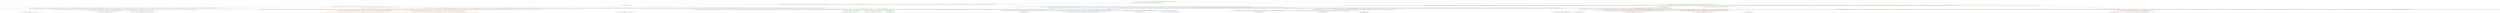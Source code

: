 digraph T {
	{
		rank=same
		58 [penwidth=3,colorscheme=set19,color=3,label="7015;7016;7017;7018;7019;7020;7021;7022;7023;7024;7075;7076;7077;7078;7079;7080;7081;7082;7083;7084_P\nP\n24% 0%"]
		56 [penwidth=3,colorscheme=set19,color=3,label="7135;7136;7137;7138;7139;7140;7141;7142;7143;7144;7265;7266;7267;7268;7269;7270;7271;7272;7273;7274_P\nP\n0% 31%"]
		54 [penwidth=3,colorscheme=set19,color=3,label="7195;7196;7197;7198;7199;7200;7201;7202;7203;7204_P\nP\n0% 15%"]
		49 [penwidth=3,colorscheme=set19,color=3,label="5344;5345;5346;5347;5348;5349;5350;5351;5352;5353;5424;5425;5426;5427;5428;5429;5430;5431;5432;5433_P\nP\n0% 32%"]
		47 [penwidth=3,colorscheme=set19,color=3,label="5604;5605;5606;5607;5608;5609;5610;5611;5612;5613_P\nP\n63% 21%"]
		45 [penwidth=3,colorscheme=set19,color=3,label="5814;5815;5816;5817;5818;5819;5820;5821;5822;5823_P\nP\n13% 0%"]
		42 [penwidth=3,colorscheme=set19,color=2,label="2081;2082;2083;2084;2085;2086;2087;2088;2089;2090_M1\nM1\n20%"]
		40 [penwidth=3,colorscheme=set19,color=2,label="2171;2172;2173;2174;2175;2176;2177;2178;2179;2180;2231;2232;2233;2234;2235;2236;2237;2238;2239;2240;2301;2302;2303;2304;2305;2306;2307;2308;2309;2310;2351;2352;2353;2354;2355;2356;2357;2358;2359;2360_M1\nM1\n17%"]
		38 [penwidth=3,colorscheme=set19,color=2,label="2401;2402;2403;2404;2405;2406;2407;2408;2409;2410_M1\nM1\n38%"]
		36 [penwidth=3,colorscheme=set19,color=2,label="1871;1872;1873;1874;1875;1876;1877;1878;1879;1880;1931;1932;1933;1934;1935;1936;1937;1938;1939;1940_M1\nM1\n25%"]
		32 [penwidth=3,colorscheme=set19,color=8,label="4943;4944;4945;4946;4947;4948;4949;4950;4951;4952;5154;5155;5156;5157;5158;5159;5160;5161;5162;5163_M2\nM2\n1e+02%"]
		30 [penwidth=3,colorscheme=set19,color=9,label="8305;8306;8307;8308;8309;8310;8311;8312;8313;8314;8385;8386;8387;8388;8389;8390;8391;8392;8393;8394_M3\nM3\n20%"]
		28 [penwidth=3,colorscheme=set19,color=9,label="7925;7926;7927;7928;7929;7930;7931;7932;7933;7934;8045;8046;8047;8048;8049;8050;8051;8052;8053;8054;8185;8186;8187;8188;8189;8190;8191;8192;8193;8194_M3\nM3\n27%"]
		27 [penwidth=3,colorscheme=set19,color=9,label="7055;7056;7057;7058;7059;7060;7061;7062;7063;7064;7115;7116;7117;7118;7119;7120;7121;7122;7123;7124_M3\nM3\n53%"]
		26 [penwidth=3,colorscheme=set19,color=7,label="5704;5705;5706;5707;5708;5709;5710;5711;5712;5713_M4\nM4\n86%"]
		24 [penwidth=3,colorscheme=set19,color=7,label="6074;6075;6076;6077;6078;6079;6080;6081;6082;6083;6164;6165;6166;6167;6168;6169;6170;6171;6172;6173;6334;6335;6336;6337;6338;6339;6340;6341;6342;6343_M4\nM4\n14%"]
		22 [penwidth=3,colorscheme=set19,color=5,label="7315;7316;7317;7318;7319;7320;7321;7322;7323;7324;7455;7456;7457;7458;7459;7460;7461;7462;7463;7464;7505;7506;7507;7508;7509;7510;7511;7512;7513;7514;7605;7606;7607;7608;7609;7610;7611;7612;7613;7614;7665;7666;7667;7668;7669;7670;7671;7672;7673;7674;7755;7756;7757;7758;7759;7760;7761;7762;7763;7764;7865;7866;7867;7868;7869;7870;7871;7872;7873;7874_M5\nM5\n76%"]
		20 [penwidth=3,colorscheme=set19,color=5,label="7365;7366;7367;7368;7369;7370;7371;7372;7373;7374;7445;7446;7447;7448;7449;7450;7451;7452;7453;7454;7495;7496;7497;7498;7499;7500;7501;7502;7503;7504;7565;7566;7567;7568;7569;7570;7571;7572;7573;7574;7655;7656;7657;7658;7659;7660;7661;7662;7663;7664;7855;7856;7857;7858;7859;7860;7861;7862;7863;7864;7995;7996;7997;7998;7999;8000;8001;8002;8003;8004_M5\nM5\n24%"]
		17 [penwidth=3,colorscheme=set19,color=4,label="8875;8876;8877;8878;8879;8880;8881;8882;8883;8884_M6\nM6\n20%"]
		15 [penwidth=3,colorscheme=set19,color=4,label="9035;9036;9037;9038;9039;9040;9041;9042;9043;9044_M6\nM6\n33%"]
		13 [penwidth=3,colorscheme=set19,color=4,label="8835;8836;8837;8838;8839;8840;8841;8842;8843;8844_M6\nM6\n46%"]
		11 [penwidth=3,colorscheme=set19,color=1,label="9155;9156;9157;9158;9159;9160;9161;9162;9163;9164;9175;9176;9177;9178;9179;9180;9181;9182;9183;9184_M7\nM7\n61%"]
		9 [penwidth=3,colorscheme=set19,color=1,label="9135;9136;9137;9138;9139;9140;9141;9142;9143;9144;9165;9166;9167;9168;9169;9170;9171;9172;9173;9174_M7\nM7\n39%"]
	}
	62 [penwidth=3,colorscheme=set19,color=3,label="GL"]
	61 [penwidth=3,colorscheme=set19,color=3,label="0;1;2;3;4;5;6;7;8;9;10;11;12;13;14;15;16;17;18;19;20;21;22;23;24;25;26;27;28;29;30;31;32;33;34;35;36;37;38;39;40;41;42;43;44;45;46;47;48;49;50;51;52;53;54;55;56;57;58;59;60;61;62;63;64;65;66;67;68;69;70;71;72;73;74;75;76;77;78;79;80;81;82;83;84;85;86;87;88;89;90"]
	60 [penwidth=3,colorscheme=set19,color=3,label="91;92;93;94;95;96;97;98;99;100;111;112;113;114;115;116;117;118;119;120;121;122;123;124;125;126;127;128;129;130;141;142;143;144;145;146;147;148;149;150;151;152;153;154;155;156;157;158;159;160"]
	59 [penwidth=3,colorscheme=set19,color=3,label="7015;7016;7017;7018;7019;7020;7021;7022;7023;7024;7075;7076;7077;7078;7079;7080;7081;7082;7083;7084"]
	57 [penwidth=3,colorscheme=set19,color=3,label="7135;7136;7137;7138;7139;7140;7141;7142;7143;7144;7265;7266;7267;7268;7269;7270;7271;7272;7273;7274"]
	55 [penwidth=3,colorscheme=set19,color=3,label="7195;7196;7197;7198;7199;7200;7201;7202;7203;7204"]
	53 [penwidth=3,colorscheme=set19,color=3,label="131;132;133;134;135;136;137;138;139;140;161;162;163;164;165;166;167;168;169;170;181;182;183;184;185;186;187;188;189;190;211;212;213;214;215;216;217;218;219;220;261;262;263;264;265;266;267;268;269;270;271;272;273;274;275;276;277;278;279;280;281;282;283;284;285;286;287;288;289;290;301;302;303;304;305;306;307;308;309;310"]
	52 [penwidth=3,colorscheme=set19,color=3,label="341;342;343;344;345;346;347;348;349;350;371;372;373;374;375;376;377;378;379;380;401;402;403;404;405;406;407;408;409;410;461;462;463;464;465;466;467;468;469;470;521;522;523;524;525;526;527;528;529;530;591;592;593;594;595;596;597;598;599;600;611;612;613;614;615;616;617;618;619;620;641;642;643;644;645;646;647;648;649;650;701;702;703;704;705;706;707;708;709;710;791;792;793;794;795;796;797;798;799;800;881;882;883;884;885;886;887;888;889;890;921;922;923;924;925;926;927;928;929;930;1001;1002;1003;1004;1005;1006;1007;1008;1009;1010;1061;1062;1063;1064;1065;1066;1067;1068;1069;1070;1091;1092;1093;1094;1095;1096;1097;1098;1099;1100;1151;1152;1153;1154;1155;1156;1157;1158;1159;1160;1251;1252;1253;1254;1255;1256;1257;1258;1259;1260;1281;1282;1283;1284;1285;1286;1287;1288;1289;1290;1341;1342;1343;1344;1345;1346;1347;1348;1349;1350;1381;1382;1383;1384;1385;1386;1387;1388;1389;1390;1471;1472;1473;1474;1475;1476;1477;1478;1479;1480;1501;1502;1503;1504;1505;1506;1507;1508;1509;1510;1521;1522;1523;1524;1525;1526;1527;1528;1529;1530;1561;1562;1563;1564;1565;1566;1567;1568;1569;1570;1611;1612;1613;1614;1615;1616;1617;1618;1619;1620;1651;1652;1653;1654;1655;1656;1657;1658;1659;1660;1721;1722;1723;1724;1725;1726;1727;1728;1729;1730;1761;1762;1763;1764;1765;1766;1767;1768;1769;1770;1801;1802;1803;1804;1805;1806;1807;1808;1809;1810;1861;1862;1863;1864;1865;1866;1867;1868;1869;1870;1921;1922;1923;1924;1925;1926;1927;1928;1929;1930;1991;1992;1993;1994;1995;1996;1997;1998;1999;2000;2041;2042;2043;2044;2045;2046;2047;2048;2049;2050;2211;2212;2213;2214;2215;2216;2217;2218;2219;2220;2441;2442;2443;2444;2445;2446;2447;2448;2449;2450;2521;2522;2523;2524;2525;2526;2527;2528;2529;2530;2601;2602;2603;2604;2605;2606;2607;2608;2609;2610;2651;2652;2653;2654;2655;2656;2657;2658;2659;2660;2691;2692;2693;2694;2695;2696;2697;2698;2699;2700;2731;2732;2733;2734;2735;2736;2737;2738;2739;2740;2761;2762;2763;2764;2765;2766;2767;2768;2769;2770;2891;2892;2893;2894;2895;2896;2897;2898;2899;2900;2971;2972;2973;2974;2975;2976;2977;2978;2979;2980;3091;3092;3093;3094;3095;3096;3097;3098;3099;3100;3131;3132;3133;3134;3135;3136;3137;3138;3139;3140;3181;3182;3183;3184;3185;3186;3187;3188;3189;3190;3291;3292;3293;3294;3295;3296;3297;3298;3299;3300;3331;3332;3333;3334;3335;3336;3337;3338;3339;3340;3401;3402;3403;3404;3405;3406;3407;3408;3409;3410;3441;3442;3443;3444;3445;3446;3447;3448;3449;3450;3481;3482;3483;3484;3485;3486;3487;3488;3489;3490;3651;3652;3653;3654;3655;3656;3657;3658;3659;3660;3691;3692;3693;3694;3695;3696;3697;3698;3699;3700;3741;3742;3743;3744;3745;3746;3747;3748;3749;3750;3801;3802;3803;3804;3805;3806;3807;3808;3809;3810;3831;3832;3833;3834;3835;3836;3837;3838;3839;3840;3951;3952;3953;3954;3955;3956;3957;3958;3959;3960;4091;4092;4093;4094;4095;4096;4097;4098;4099;4100;4161;4162;4163;4164;4165;4166;4167;4168;4169;4170;4211;4212;4213;4214;4215;4216;4217;4218;4219;4220;4261;4262;4263;4264;4265;4266;4267;4268;4269;4270;4301;4302;4303;4304;4305;4306;4307;4308;4309;4310;4341;4342;4343;4344;4345;4346;4347;4348;4349;4350;4431;4432;4433;4434;4435;4436;4437;4438;4439;4440;4481;4482;4483;4484;4485;4486;4487;4488;4489;4490;4552;4553;4554;4555;4556;4557;4558;4559;4560;4561;4642;4643;4644;4645;4646;4647;4648;4649;4650;4651;4702;4703;4704;4705;4706;4707;4708;4709;4710;4711;4872;4873;4874;4875;4876;4877;4878;4879;4880;4881;4953;4954;4955;4956;4957;4958;4959;4960;4961;4962;4963;5044;5045;5046;5047;5048;5049;5050;5051;5052;5053;5104;5105;5106;5107;5108;5109;5110;5111;5112;5113;5214;5215;5216;5217;5218;5219;5220;5221;5222;5223"]
	51 [penwidth=3,colorscheme=set19,color=3,label="5294;5295;5296;5297;5298;5299;5300;5301;5302;5303"]
	50 [penwidth=3,colorscheme=set19,color=3,label="5344;5345;5346;5347;5348;5349;5350;5351;5352;5353;5424;5425;5426;5427;5428;5429;5430;5431;5432;5433"]
	48 [penwidth=3,colorscheme=set19,color=3,label="5534;5535;5536;5537;5538;5539;5540;5541;5542;5543;5604;5605;5606;5607;5608;5609;5610;5611;5612;5613"]
	46 [penwidth=3,colorscheme=set19,color=3,label="5474;5475;5476;5477;5478;5479;5480;5481;5482;5483;5664;5665;5666;5667;5668;5669;5670;5671;5672;5673;5814;5815;5816;5817;5818;5819;5820;5821;5822;5823"]
	44 [penwidth=3,colorscheme=set19,color=2,label="1691;1692;1693;1694;1695;1696;1697;1698;1699;1700"]
	43 [penwidth=3,colorscheme=set19,color=2,label="1731;1732;1733;1734;1735;1736;1737;1738;1739;1740;1781;1782;1783;1784;1785;1786;1787;1788;1789;1790;1891;1892;1893;1894;1895;1896;1897;1898;1899;1900;1951;1952;1953;1954;1955;1956;1957;1958;1959;1960;2081;2082;2083;2084;2085;2086;2087;2088;2089;2090"]
	41 [penwidth=3,colorscheme=set19,color=2,label="1771;1772;1773;1774;1775;1776;1777;1778;1779;1780;1941;1942;1943;1944;1945;1946;1947;1948;1949;1950;2051;2052;2053;2054;2055;2056;2057;2058;2059;2060;2171;2172;2173;2174;2175;2176;2177;2178;2179;2180;2231;2232;2233;2234;2235;2236;2237;2238;2239;2240;2301;2302;2303;2304;2305;2306;2307;2308;2309;2310;2351;2352;2353;2354;2355;2356;2357;2358;2359;2360"]
	39 [penwidth=3,colorscheme=set19,color=2,label="1811;1812;1813;1814;1815;1816;1817;1818;1819;1820;2141;2142;2143;2144;2145;2146;2147;2148;2149;2150;2161;2162;2163;2164;2165;2166;2167;2168;2169;2170;2401;2402;2403;2404;2405;2406;2407;2408;2409;2410"]
	37 [penwidth=3,colorscheme=set19,color=2,label="1871;1872;1873;1874;1875;1876;1877;1878;1879;1880;1931;1932;1933;1934;1935;1936;1937;1938;1939;1940"]
	35 [penwidth=3,colorscheme=set19,color=8,label="2271;2272;2273;2274;2275;2276;2277;2278;2279;2280"]
	34 [penwidth=3,colorscheme=set19,color=8,label="2331;2332;2333;2334;2335;2336;2337;2338;2339;2340;2481;2482;2483;2484;2485;2486;2487;2488;2489;2490;2511;2512;2513;2514;2515;2516;2517;2518;2519;2520;2551;2552;2553;2554;2555;2556;2557;2558;2559;2560;2631;2632;2633;2634;2635;2636;2637;2638;2639;2640;2681;2682;2683;2684;2685;2686;2687;2688;2689;2690;2841;2842;2843;2844;2845;2846;2847;2848;2849;2850;2871;2872;2873;2874;2875;2876;2877;2878;2879;2880"]
	33 [penwidth=3,colorscheme=set19,color=8,label="3011;3012;3013;3014;3015;3016;3017;3018;3019;3020;3031;3032;3033;3034;3035;3036;3037;3038;3039;3040;3081;3082;3083;3084;3085;3086;3087;3088;3089;3090;3271;3272;3273;3274;3275;3276;3277;3278;3279;3280;3311;3312;3313;3314;3315;3316;3317;3318;3319;3320;3361;3362;3363;3364;3365;3366;3367;3368;3369;3370;3391;3392;3393;3394;3395;3396;3397;3398;3399;3400;3421;3422;3423;3424;3425;3426;3427;3428;3429;3430;3511;3512;3513;3514;3515;3516;3517;3518;3519;3520;3591;3592;3593;3594;3595;3596;3597;3598;3599;3600;3671;3672;3673;3674;3675;3676;3677;3678;3679;3680;3931;3932;3933;3934;3935;3936;3937;3938;3939;3940;4011;4012;4013;4014;4015;4016;4017;4018;4019;4020;4041;4042;4043;4044;4045;4046;4047;4048;4049;4050;4071;4072;4073;4074;4075;4076;4077;4078;4079;4080;4121;4122;4123;4124;4125;4126;4127;4128;4129;4130;4241;4242;4243;4244;4245;4246;4247;4248;4249;4250;4371;4372;4373;4374;4375;4376;4377;4378;4379;4380;4562;4563;4564;4565;4566;4567;4568;4569;4570;4571;4612;4613;4614;4615;4616;4617;4618;4619;4620;4621;4692;4693;4694;4695;4696;4697;4698;4699;4700;4701;4792;4793;4794;4795;4796;4797;4798;4799;4800;4801;4892;4893;4894;4895;4896;4897;4898;4899;4900;4901;4902;4943;4944;4945;4946;4947;4948;4949;4950;4951;4952;5154;5155;5156;5157;5158;5159;5160;5161;5162;5163"]
	31 [penwidth=3,colorscheme=set19,color=9,label="7795;7796;7797;7798;7799;7800;7801;7802;7803;7804;7935;7936;7937;7938;7939;7940;7941;7942;7943;7944;8305;8306;8307;8308;8309;8310;8311;8312;8313;8314;8385;8386;8387;8388;8389;8390;8391;8392;8393;8394"]
	29 [penwidth=3,colorscheme=set19,color=9,label="7925;7926;7927;7928;7929;7930;7931;7932;7933;7934;8045;8046;8047;8048;8049;8050;8051;8052;8053;8054;8185;8186;8187;8188;8189;8190;8191;8192;8193;8194"]
	25 [penwidth=3,colorscheme=set19,color=7,label="5984;5985;5986;5987;5988;5989;5990;5991;5992;5993;6074;6075;6076;6077;6078;6079;6080;6081;6082;6083;6164;6165;6166;6167;6168;6169;6170;6171;6172;6173;6334;6335;6336;6337;6338;6339;6340;6341;6342;6343"]
	23 [penwidth=3,colorscheme=set19,color=5,label="7315;7316;7317;7318;7319;7320;7321;7322;7323;7324;7455;7456;7457;7458;7459;7460;7461;7462;7463;7464;7505;7506;7507;7508;7509;7510;7511;7512;7513;7514;7605;7606;7607;7608;7609;7610;7611;7612;7613;7614;7665;7666;7667;7668;7669;7670;7671;7672;7673;7674;7755;7756;7757;7758;7759;7760;7761;7762;7763;7764;7865;7866;7867;7868;7869;7870;7871;7872;7873;7874"]
	21 [penwidth=3,colorscheme=set19,color=5,label="7365;7366;7367;7368;7369;7370;7371;7372;7373;7374;7445;7446;7447;7448;7449;7450;7451;7452;7453;7454;7495;7496;7497;7498;7499;7500;7501;7502;7503;7504;7565;7566;7567;7568;7569;7570;7571;7572;7573;7574;7655;7656;7657;7658;7659;7660;7661;7662;7663;7664;7855;7856;7857;7858;7859;7860;7861;7862;7863;7864;7995;7996;7997;7998;7999;8000;8001;8002;8003;8004"]
	19 [penwidth=3,colorscheme=set19,color=4,label="8005;8006;8007;8008;8009;8010;8011;8012;8013;8014"]
	18 [penwidth=3,colorscheme=set19,color=4,label="8085;8086;8087;8088;8089;8090;8091;8092;8093;8094;8275;8276;8277;8278;8279;8280;8281;8282;8283;8284;8435;8436;8437;8438;8439;8440;8441;8442;8443;8444;8685;8686;8687;8688;8689;8690;8691;8692;8693;8694;8785;8786;8787;8788;8789;8790;8791;8792;8793;8794;8875;8876;8877;8878;8879;8880;8881;8882;8883;8884"]
	16 [penwidth=3,colorscheme=set19,color=4,label="8165;8166;8167;8168;8169;8170;8171;8172;8173;8174;8265;8266;8267;8268;8269;8270;8271;8272;8273;8274;8355;8356;8357;8358;8359;8360;8361;8362;8363;8364;8505;8506;8507;8508;8509;8510;8511;8512;8513;8514;8675;8676;8677;8678;8679;8680;8681;8682;8683;8684;8855;8856;8857;8858;8859;8860;8861;8862;8863;8864;9035;9036;9037;9038;9039;9040;9041;9042;9043;9044"]
	14 [penwidth=3,colorscheme=set19,color=4,label="8155;8156;8157;8158;8159;8160;8161;8162;8163;8164;8255;8256;8257;8258;8259;8260;8261;8262;8263;8264;8415;8416;8417;8418;8419;8420;8421;8422;8423;8424;8475;8476;8477;8478;8479;8480;8481;8482;8483;8484;8575;8576;8577;8578;8579;8580;8581;8582;8583;8584;8655;8656;8657;8658;8659;8660;8661;8662;8663;8664;8715;8716;8717;8718;8719;8720;8721;8722;8723;8724;8835;8836;8837;8838;8839;8840;8841;8842;8843;8844"]
	12 [penwidth=3,colorscheme=set19,color=1,label="8545;8546;8547;8548;8549;8550;8551;8552;8553;8554;8695;8696;8697;8698;8699;8700;8701;8702;8703;8704;8755;8756;8757;8758;8759;8760;8761;8762;8763;8764;8955;8956;8957;8958;8959;8960;8961;8962;8963;8964;9015;9016;9017;9018;9019;9020;9021;9022;9023;9024;9125;9126;9127;9128;9129;9130;9131;9132;9133;9134;9155;9156;9157;9158;9159;9160;9161;9162;9163;9164;9175;9176;9177;9178;9179;9180;9181;9182;9183;9184"]
	10 [penwidth=3,colorscheme=set19,color=1,label="8745;8746;8747;8748;8749;8750;8751;8752;8753;8754;8805;8806;8807;8808;8809;8810;8811;8812;8813;8814;8915;8916;8917;8918;8919;8920;8921;8922;8923;8924;9055;9056;9057;9058;9059;9060;9061;9062;9063;9064;9135;9136;9137;9138;9139;9140;9141;9142;9143;9144;9165;9166;9167;9168;9169;9170;9171;9172;9173;9174"]
	8 [penwidth=3,colorscheme=set19,color=9,label="5264;5265;5266;5267;5268;5269;5270;5271;5272;5273;5504;5505;5506;5507;5508;5509;5510;5511;5512;5513;5694;5695;5696;5697;5698;5699;5700;5701;5702;5703;5794;5795;5796;5797;5798;5799;5800;5801;5802;5803;5974;5975;5976;5977;5978;5979;5980;5981;5982;5983;6234;6235;6236;6237;6238;6239;6240;6241;6242;6243;6314;6315;6316;6317;6318;6319;6320;6321;6322;6323;6404;6405;6406;6407;6408;6409;6410;6411;6412;6413;6504;6505;6506;6507;6508;6509;6510;6511;6512;6513;6544;6545;6546;6547;6548;6549;6550;6551;6552;6553;6695;6696;6697;6698;6699;6700;6701;6702;6703;6704;6775;6776;6777;6778;6779;6780;6781;6782;6783;6784;6965;6966;6967;6968;6969;6970;6971;6972;6973;6974;7105;7106;7107;7108;7109;7110;7111;7112;7113;7114;7285;7286;7287;7288;7289;7290;7291;7292;7293;7294;7335;7336;7337;7338;7339;7340;7341;7342;7343;7344;7405;7406;7407;7408;7409;7410;7411;7412;7413;7414;7595;7596;7597;7598;7599;7600;7601;7602;7603;7604;7635;7636;7637;7638;7639;7640;7641;7642;7643;7644"]
	7 [penwidth=3,colorscheme=set19,color=3,label="2201;2202;2203;2204;2205;2206;2207;2208;2209;2210;2431;2432;2433;2434;2435;2436;2437;2438;2439;2440;2561;2562;2563;2564;2565;2566;2567;2568;2569;2570;2641;2642;2643;2644;2645;2646;2647;2648;2649;2650;2721;2722;2723;2724;2725;2726;2727;2728;2729;2730;2791;2792;2793;2794;2795;2796;2797;2798;2799;2800;2821;2822;2823;2824;2825;2826;2827;2828;2829;2830;2881;2882;2883;2884;2885;2886;2887;2888;2889;2890;2961;2962;2963;2964;2965;2966;2967;2968;2969;2970;3021;3022;3023;3024;3025;3026;3027;3028;3029;3030;3041;3042;3043;3044;3045;3046;3047;3048;3049;3050;3171;3172;3173;3174;3175;3176;3177;3178;3179;3180;3211;3212;3213;3214;3215;3216;3217;3218;3219;3220;3321;3322;3323;3324;3325;3326;3327;3328;3329;3330;3471;3472;3473;3474;3475;3476;3477;3478;3479;3480;3561;3562;3563;3564;3565;3566;3567;3568;3569;3570;3611;3612;3613;3614;3615;3616;3617;3618;3619;3620;3791;3792;3793;3794;3795;3796;3797;3798;3799;3800;3981;3982;3983;3984;3985;3986;3987;3988;3989;3990;4201;4202;4203;4204;4205;4206;4207;4208;4209;4210;4381;4382;4383;4384;4385;4386;4387;4388;4389;4390;4541;4542;4543;4544;4545;4546;4547;4548;4549;4550;4551;4622;4623;4624;4625;4626;4627;4628;4629;4630;4631;4742;4743;4744;4745;4746;4747;4748;4749;4750;4751;4862;4863;4864;4865;4866;4867;4868;4869;4870;4871;4903;4904;4905;4906;4907;4908;4909;4910;4911;4912;5004;5005;5006;5007;5008;5009;5010;5011;5012;5013;5074;5075;5076;5077;5078;5079;5080;5081;5082;5083;5134;5135;5136;5137;5138;5139;5140;5141;5142;5143;5184;5185;5186;5187;5188;5189;5190;5191;5192;5193;5244;5245;5246;5247;5248;5249;5250;5251;5252;5253;5324;5325;5326;5327;5328;5329;5330;5331;5332;5333;5384;5385;5386;5387;5388;5389;5390;5391;5392;5393;5494;5495;5496;5497;5498;5499;5500;5501;5502;5503;5564;5565;5566;5567;5568;5569;5570;5571;5572;5573;5634;5635;5636;5637;5638;5639;5640;5641;5642;5643;5744;5745;5746;5747;5748;5749;5750;5751;5752;5753;5864;5865;5866;5867;5868;5869;5870;5871;5872;5873;5954;5955;5956;5957;5958;5959;5960;5961;5962;5963;6064;6065;6066;6067;6068;6069;6070;6071;6072;6073;6224;6225;6226;6227;6228;6229;6230;6231;6232;6233;6394;6395;6396;6397;6398;6399;6400;6401;6402;6403;6685;6686;6687;6688;6689;6690;6691;6692;6693;6694;6755;6756;6757;6758;6759;6760;6761;6762;6763;6764;6815;6816;6817;6818;6819;6820;6821;6822;6823;6824;6885;6886;6887;6888;6889;6890;6891;6892;6893;6894;6925;6926;6927;6928;6929;6930;6931;6932;6933;6934"]
	6 [penwidth=3,colorscheme=set19,color=5,label="2921;2922;2923;2924;2925;2926;2927;2928;2929;2930;3121;3122;3123;3124;3125;3126;3127;3128;3129;3130;3161;3162;3163;3164;3165;3166;3167;3168;3169;3170;3201;3202;3203;3204;3205;3206;3207;3208;3209;3210;3251;3252;3253;3254;3255;3256;3257;3258;3259;3260;3281;3282;3283;3284;3285;3286;3287;3288;3289;3290;3431;3432;3433;3434;3435;3436;3437;3438;3439;3440;3521;3522;3523;3524;3525;3526;3527;3528;3529;3530;3551;3552;3553;3554;3555;3556;3557;3558;3559;3560;3601;3602;3603;3604;3605;3606;3607;3608;3609;3610;3641;3642;3643;3644;3645;3646;3647;3648;3649;3650;3681;3682;3683;3684;3685;3686;3687;3688;3689;3690;3731;3732;3733;3734;3735;3736;3737;3738;3739;3740;3821;3822;3823;3824;3825;3826;3827;3828;3829;3830;3941;3942;3943;3944;3945;3946;3947;3948;3949;3950;4081;4082;4083;4084;4085;4086;4087;4088;4089;4090;4191;4192;4193;4194;4195;4196;4197;4198;4199;4200;4251;4252;4253;4254;4255;4256;4257;4258;4259;4260;4291;4292;4293;4294;4295;4296;4297;4298;4299;4300;4331;4332;4333;4334;4335;4336;4337;4338;4339;4340;4421;4422;4423;4424;4425;4426;4427;4428;4429;4430;4471;4472;4473;4474;4475;4476;4477;4478;4479;4480;4572;4573;4574;4575;4576;4577;4578;4579;4580;4581;4732;4733;4734;4735;4736;4737;4738;4739;4740;4741;4852;4853;4854;4855;4856;4857;4858;4859;4860;4861;5064;5065;5066;5067;5068;5069;5070;5071;5072;5073;5124;5125;5126;5127;5128;5129;5130;5131;5132;5133;5374;5375;5376;5377;5378;5379;5380;5381;5382;5383;5624;5625;5626;5627;5628;5629;5630;5631;5632;5633;6384;6385;6386;6387;6388;6389;6390;6391;6392;6393;6454;6455;6456;6457;6458;6459;6460;6461;6462;6463;6484;6485;6486;6487;6488;6489;6490;6491;6492;6493;6624;6625;6626;6627;6628;6629;6630;6631;6632;6633;6725;6726;6727;6728;6729;6730;6731;6732;6733;6734;6995;6996;6997;6998;6999;7000;7001;7002;7003;7004;7185;7186;7187;7188;7189;7190;7191;7192;7193;7194;7235;7236;7237;7238;7239;7240;7241;7242;7243;7244"]
	5 [penwidth=3,colorscheme=set19,color=9,label="2381;2382;2383;2384;2385;2386;2387;2388;2389;2390;2471;2472;2473;2474;2475;2476;2477;2478;2479;2480;2621;2622;2623;2624;2625;2626;2627;2628;2629;2630;2751;2752;2753;2754;2755;2756;2757;2758;2759;2760;2781;2782;2783;2784;2785;2786;2787;2788;2789;2790;2811;2812;2813;2814;2815;2816;2817;2818;2819;2820;2861;2862;2863;2864;2865;2866;2867;2868;2869;2870;3071;3072;3073;3074;3075;3076;3077;3078;3079;3080;3111;3112;3113;3114;3115;3116;3117;3118;3119;3120;3241;3242;3243;3244;3245;3246;3247;3248;3249;3250;3351;3352;3353;3354;3355;3356;3357;3358;3359;3360;3381;3382;3383;3384;3385;3386;3387;3388;3389;3390;3461;3462;3463;3464;3465;3466;3467;3468;3469;3470;3581;3582;3583;3584;3585;3586;3587;3588;3589;3590;3661;3662;3663;3664;3665;3666;3667;3668;3669;3670;3721;3722;3723;3724;3725;3726;3727;3728;3729;3730;3781;3782;3783;3784;3785;3786;3787;3788;3789;3790;3891;3892;3893;3894;3895;3896;3897;3898;3899;3900;3921;3922;3923;3924;3925;3926;3927;3928;3929;3930;4111;4112;4113;4114;4115;4116;4117;4118;4119;4120;4151;4152;4153;4154;4155;4156;4157;4158;4159;4160;4181;4182;4183;4184;4185;4186;4187;4188;4189;4190;4411;4412;4413;4414;4415;4416;4417;4418;4419;4420;4461;4462;4463;4464;4465;4466;4467;4468;4469;4470;4511;4512;4513;4514;4515;4516;4517;4518;4519;4520;4531;4532;4533;4534;4535;4536;4537;4538;4539;4540;4682;4683;4684;4685;4686;4687;4688;4689;4690;4691;4722;4723;4724;4725;4726;4727;4728;4729;4730;4731;4782;4783;4784;4785;4786;4787;4788;4789;4790;4791;4822;4823;4824;4825;4826;4827;4828;4829;4830;4831;4842;4843;4844;4845;4846;4847;4848;4849;4850;4851;4882;4883;4884;4885;4886;4887;4888;4889;4890;4891;5054;5055;5056;5057;5058;5059;5060;5061;5062;5063;5114;5115;5116;5117;5118;5119;5120;5121;5122;5123;5174;5175;5176;5177;5178;5179;5180;5181;5182;5183;5234;5235;5236;5237;5238;5239;5240;5241;5242;5243;5314;5315;5316;5317;5318;5319;5320;5321;5322;5323;5364;5365;5366;5367;5368;5369;5370;5371;5372;5373;5444;5445;5446;5447;5448;5449;5450;5451;5452;5453;5484;5485;5486;5487;5488;5489;5490;5491;5492;5493;5554;5555;5556;5557;5558;5559;5560;5561;5562;5563;5674;5675;5676;5677;5678;5679;5680;5681;5682;5683;5854;5855;5856;5857;5858;5859;5860;5861;5862;5863;5944;5945;5946;5947;5948;5949;5950;5951;5952;5953;6054;6055;6056;6057;6058;6059;6060;6061;6062;6063;6374;6375;6376;6377;6378;6379;6380;6381;6382;6383;6554;6555;6556;6557;6558;6559;6560;6561;6562;6563;6594;6595;6596;6597;6598;6599;6600;6601;6602;6603;6645;6646;6647;6648;6649;6650;6651;6652;6653;6654;6715;6716;6717;6718;6719;6720;6721;6722;6723;6724;6795;6796;6797;6798;6799;6800;6801;6802;6803;6804;7055;7056;7057;7058;7059;7060;7061;7062;7063;7064;7115;7116;7117;7118;7119;7120;7121;7122;7123;7124"]
	4 [penwidth=3,colorscheme=set19,color=4,label="1661;1662;1663;1664;1665;1666;1667;1668;1669;1670;1831;1832;1833;1834;1835;1836;1837;1838;1839;1840;1901;1902;1903;1904;1905;1906;1907;1908;1909;1910;2101;2102;2103;2104;2105;2106;2107;2108;2109;2110;2261;2262;2263;2264;2265;2266;2267;2268;2269;2270;2371;2372;2373;2374;2375;2376;2377;2378;2379;2380;2421;2422;2423;2424;2425;2426;2427;2428;2429;2430;2501;2502;2503;2504;2505;2506;2507;2508;2509;2510;2671;2672;2673;2674;2675;2676;2677;2678;2679;2680;2711;2712;2713;2714;2715;2716;2717;2718;2719;2720;2951;2952;2953;2954;2955;2956;2957;2958;2959;2960;3001;3002;3003;3004;3005;3006;3007;3008;3009;3010;3061;3062;3063;3064;3065;3066;3067;3068;3069;3070;3231;3232;3233;3234;3235;3236;3237;3238;3239;3240;3411;3412;3413;3414;3415;3416;3417;3418;3419;3420;3451;3452;3453;3454;3455;3456;3457;3458;3459;3460;3501;3502;3503;3504;3505;3506;3507;3508;3509;3510;3541;3542;3543;3544;3545;3546;3547;3548;3549;3550;3571;3572;3573;3574;3575;3576;3577;3578;3579;3580;3631;3632;3633;3634;3635;3636;3637;3638;3639;3640;3711;3712;3713;3714;3715;3716;3717;3718;3719;3720;3771;3772;3773;3774;3775;3776;3777;3778;3779;3780;3861;3862;3863;3864;3865;3866;3867;3868;3869;3870;4031;4032;4033;4034;4035;4036;4037;4038;4039;4040;4061;4062;4063;4064;4065;4066;4067;4068;4069;4070;4101;4102;4103;4104;4105;4106;4107;4108;4109;4110;4141;4142;4143;4144;4145;4146;4147;4148;4149;4150;4281;4282;4283;4284;4285;4286;4287;4288;4289;4290;4321;4322;4323;4324;4325;4326;4327;4328;4329;4330;4361;4362;4363;4364;4365;4366;4367;4368;4369;4370;4401;4402;4403;4404;4405;4406;4407;4408;4409;4410;4451;4452;4453;4454;4455;4456;4457;4458;4459;4460;4501;4502;4503;4504;4505;4506;4507;4508;4509;4510;4521;4522;4523;4524;4525;4526;4527;4528;4529;4530;4602;4603;4604;4605;4606;4607;4608;4609;4610;4611;4672;4673;4674;4675;4676;4677;4678;4679;4680;4681;4923;4924;4925;4926;4927;4928;4929;4930;4931;4932;5164;5165;5166;5167;5168;5169;5170;5171;5172;5173;5224;5225;5226;5227;5228;5229;5230;5231;5232;5233;5304;5305;5306;5307;5308;5309;5310;5311;5312;5313;5354;5355;5356;5357;5358;5359;5360;5361;5362;5363;5434;5435;5436;5437;5438;5439;5440;5441;5442;5443;5544;5545;5546;5547;5548;5549;5550;5551;5552;5553;5614;5615;5616;5617;5618;5619;5620;5621;5622;5623;5844;5845;5846;5847;5848;5849;5850;5851;5852;5853;6044;6045;6046;6047;6048;6049;6050;6051;6052;6053;6134;6135;6136;6137;6138;6139;6140;6141;6142;6143;6214;6215;6216;6217;6218;6219;6220;6221;6222;6223;6294;6295;6296;6297;6298;6299;6300;6301;6302;6303;6574;6575;6576;6577;6578;6579;6580;6581;6582;6583;6745;6746;6747;6748;6749;6750;6751;6752;6753;6754;6845;6846;6847;6848;6849;6850;6851;6852;6853;6854;6945;6946;6947;6948;6949;6950;6951;6952;6953;6954;7035;7036;7037;7038;7039;7040;7041;7042;7043;7044;7085;7086;7087;7088;7089;7090;7091;7092;7093;7094;7145;7146;7147;7148;7149;7150;7151;7152;7153;7154;7585;7586;7587;7588;7589;7590;7591;7592;7593;7594;7685;7686;7687;7688;7689;7690;7691;7692;7693;7694;7765;7766;7767;7768;7769;7770;7771;7772;7773;7774"]
	3 [penwidth=3,colorscheme=set19,color=1,label="5734;5735;5736;5737;5738;5739;5740;5741;5742;5743;5824;5825;5826;5827;5828;5829;5830;5831;5832;5833;6124;6125;6126;6127;6128;6129;6130;6131;6132;6133;6204;6205;6206;6207;6208;6209;6210;6211;6212;6213;6274;6275;6276;6277;6278;6279;6280;6281;6282;6283;6524;6525;6526;6527;6528;6529;6530;6531;6532;6533;6614;6615;6616;6617;6618;6619;6620;6621;6622;6623;6665;6666;6667;6668;6669;6670;6671;6672;6673;6674;6825;6826;6827;6828;6829;6830;6831;6832;6833;6834;6895;6896;6897;6898;6899;6900;6901;6902;6903;6904;7275;7276;7277;7278;7279;7280;7281;7282;7283;7284;7395;7396;7397;7398;7399;7400;7401;7402;7403;7404;7675;7676;7677;7678;7679;7680;7681;7682;7683;7684;7885;7886;7887;7888;7889;7890;7891;7892;7893;7894;8015;8016;8017;8018;8019;8020;8021;8022;8023;8024;8285;8286;8287;8288;8289;8290;8291;8292;8293;8294;8375;8376;8377;8378;8379;8380;8381;8382;8383;8384"]
	2 [penwidth=3,colorscheme=set19,color=7,label="321;322;323;324;325;326;327;328;329;330;351;352;353;354;355;356;357;358;359;360;381;382;383;384;385;386;387;388;389;390;411;412;413;414;415;416;417;418;419;420;471;472;473;474;475;476;477;478;479;480;531;532;533;534;535;536;537;538;539;540;561;562;563;564;565;566;567;568;569;570;621;622;623;624;625;626;627;628;629;630;651;652;653;654;655;656;657;658;659;660;811;812;813;814;815;816;817;818;819;820;891;892;893;894;895;896;897;898;899;900;931;932;933;934;935;936;937;938;939;940;951;952;953;954;955;956;957;958;959;960;971;972;973;974;975;976;977;978;979;980;1011;1012;1013;1014;1015;1016;1017;1018;1019;1020;1031;1032;1033;1034;1035;1036;1037;1038;1039;1040;1071;1072;1073;1074;1075;1076;1077;1078;1079;1080;1101;1102;1103;1104;1105;1106;1107;1108;1109;1110;1161;1162;1163;1164;1165;1166;1167;1168;1169;1170;1191;1192;1193;1194;1195;1196;1197;1198;1199;1200;1221;1222;1223;1224;1225;1226;1227;1228;1229;1230;1261;1262;1263;1264;1265;1266;1267;1268;1269;1270;1291;1292;1293;1294;1295;1296;1297;1298;1299;1300;1311;1312;1313;1314;1315;1316;1317;1318;1319;1320;1391;1392;1393;1394;1395;1396;1397;1398;1399;1400;1411;1412;1413;1414;1415;1416;1417;1418;1419;1420;1421;1422;1423;1424;1425;1426;1427;1428;1429;1430;1451;1452;1453;1454;1455;1456;1457;1458;1459;1460;1481;1482;1483;1484;1485;1486;1487;1488;1489;1490;1541;1542;1543;1544;1545;1546;1547;1548;1549;1550;1581;1582;1583;1584;1585;1586;1587;1588;1589;1590;1621;1622;1623;1624;1625;1626;1627;1628;1629;1630;1671;1672;1673;1674;1675;1676;1677;1678;1679;1680;1701;1702;1703;1704;1705;1706;1707;1708;1709;1710;1741;1742;1743;1744;1745;1746;1747;1748;1749;1750;1791;1792;1793;1794;1795;1796;1797;1798;1799;1800;1911;1912;1913;1914;1915;1916;1917;1918;1919;1920;2021;2022;2023;2024;2025;2026;2027;2028;2029;2030;2121;2122;2123;2124;2125;2126;2127;2128;2129;2130;2221;2222;2223;2224;2225;2226;2227;2228;2229;2230;2291;2292;2293;2294;2295;2296;2297;2298;2299;2300;2391;2392;2393;2394;2395;2396;2397;2398;2399;2400;2461;2462;2463;2464;2465;2466;2467;2468;2469;2470;2541;2542;2543;2544;2545;2546;2547;2548;2549;2550;2581;2582;2583;2584;2585;2586;2587;2588;2589;2590;2701;2702;2703;2704;2705;2706;2707;2708;2709;2710;2741;2742;2743;2744;2745;2746;2747;2748;2749;2750;2771;2772;2773;2774;2775;2776;2777;2778;2779;2780;2801;2802;2803;2804;2805;2806;2807;2808;2809;2810;2911;2912;2913;2914;2915;2916;2917;2918;2919;2920;2941;2942;2943;2944;2945;2946;2947;2948;2949;2950;2991;2992;2993;2994;2995;2996;2997;2998;2999;3000;3101;3102;3103;3104;3105;3106;3107;3108;3109;3110;3151;3152;3153;3154;3155;3156;3157;3158;3159;3160;3221;3222;3223;3224;3225;3226;3227;3228;3229;3230;3261;3262;3263;3264;3265;3266;3267;3268;3269;3270;3491;3492;3493;3494;3495;3496;3497;3498;3499;3500;3531;3532;3533;3534;3535;3536;3537;3538;3539;3540;3761;3762;3763;3764;3765;3766;3767;3768;3769;3770;3811;3812;3813;3814;3815;3816;3817;3818;3819;3820;3851;3852;3853;3854;3855;3856;3857;3858;3859;3860;3881;3882;3883;3884;3885;3886;3887;3888;3889;3890;3911;3912;3913;3914;3915;3916;3917;3918;3919;3920;3971;3972;3973;3974;3975;3976;3977;3978;3979;3980;4001;4002;4003;4004;4005;4006;4007;4008;4009;4010;4021;4022;4023;4024;4025;4026;4027;4028;4029;4030;4131;4132;4133;4134;4135;4136;4137;4138;4139;4140;4171;4172;4173;4174;4175;4176;4177;4178;4179;4180;4231;4232;4233;4234;4235;4236;4237;4238;4239;4240;4271;4272;4273;4274;4275;4276;4277;4278;4279;4280;4592;4593;4594;4595;4596;4597;4598;4599;4600;4601;4662;4663;4664;4665;4666;4667;4668;4669;4670;4671;4772;4773;4774;4775;4776;4777;4778;4779;4780;4781;4994;4995;4996;4997;4998;4999;5000;5001;5002;5003;5094;5095;5096;5097;5098;5099;5100;5101;5102;5103;5274;5275;5276;5277;5278;5279;5280;5281;5282;5283;5514;5515;5516;5517;5518;5519;5520;5521;5522;5523;5584;5585;5586;5587;5588;5589;5590;5591;5592;5593;5704;5705;5706;5707;5708;5709;5710;5711;5712;5713"]
	1 [penwidth=3,colorscheme=set19,color=8,label="191;192;193;194;195;196;197;198;199;200;241;242;243;244;245;246;247;248;249;250;441;442;443;444;445;446;447;448;449;450;501;502;503;504;505;506;507;508;509;510;571;572;573;574;575;576;577;578;579;580;631;632;633;634;635;636;637;638;639;640;671;672;673;674;675;676;677;678;679;680;681;682;683;684;685;686;687;688;689;690;711;712;713;714;715;716;717;718;719;720;731;732;733;734;735;736;737;738;739;740;751;752;753;754;755;756;757;758;759;760;771;772;773;774;775;776;777;778;779;780;801;802;803;804;805;806;807;808;809;810;831;832;833;834;835;836;837;838;839;840;851;852;853;854;855;856;857;858;859;860;871;872;873;874;875;876;877;878;879;880;1121;1122;1123;1124;1125;1126;1127;1128;1129;1130;1141;1142;1143;1144;1145;1146;1147;1148;1149;1150;1171;1172;1173;1174;1175;1176;1177;1178;1179;1180;1241;1242;1243;1244;1245;1246;1247;1248;1249;1250;1361;1362;1363;1364;1365;1366;1367;1368;1369;1370;1431;1432;1433;1434;1435;1436;1437;1438;1439;1440;1461;1462;1463;1464;1465;1466;1467;1468;1469;1470;1491;1492;1493;1494;1495;1496;1497;1498;1499;1500;1551;1552;1553;1554;1555;1556;1557;1558;1559;1560;1601;1602;1603;1604;1605;1606;1607;1608;1609;1610;1641;1642;1643;1644;1645;1646;1647;1648;1649;1650;1681;1682;1683;1684;1685;1686;1687;1688;1689;1690;1711;1712;1713;1714;1715;1716;1717;1718;1719;1720;1751;1752;1753;1754;1755;1756;1757;1758;1759;1760;1851;1852;1853;1854;1855;1856;1857;1858;1859;1860;1981;1982;1983;1984;1985;1986;1987;1988;1989;1990"]
	0 [penwidth=3,colorscheme=set19,color=2,label="171;172;173;174;175;176;177;178;179;180;201;202;203;204;205;206;207;208;209;210;221;222;223;224;225;226;227;228;229;230;251;252;253;254;255;256;257;258;259;260;361;362;363;364;365;366;367;368;369;370;451;452;453;454;455;456;457;458;459;460;481;482;483;484;485;486;487;488;489;490;511;512;513;514;515;516;517;518;519;520;541;542;543;544;545;546;547;548;549;550;551;552;553;554;555;556;557;558;559;560;581;582;583;584;585;586;587;588;589;590;601;602;603;604;605;606;607;608;609;610;691;692;693;694;695;696;697;698;699;700;721;722;723;724;725;726;727;728;729;730;741;742;743;744;745;746;747;748;749;750;761;762;763;764;765;766;767;768;769;770;781;782;783;784;785;786;787;788;789;790;911;912;913;914;915;916;917;918;919;920;991;992;993;994;995;996;997;998;999;1000;1051;1052;1053;1054;1055;1056;1057;1058;1059;1060;1131;1132;1133;1134;1135;1136;1137;1138;1139;1140;1181;1182;1183;1184;1185;1186;1187;1188;1189;1190;1211;1212;1213;1214;1215;1216;1217;1218;1219;1220;1271;1272;1273;1274;1275;1276;1277;1278;1279;1280;1301;1302;1303;1304;1305;1306;1307;1308;1309;1310;1331;1332;1333;1334;1335;1336;1337;1338;1339;1340;1371;1372;1373;1374;1375;1376;1377;1378;1379;1380;1401;1402;1403;1404;1405;1406;1407;1408;1409;1410;1441;1442;1443;1444;1445;1446;1447;1448;1449;1450;1511;1512;1513;1514;1515;1516;1517;1518;1519;1520;1531;1532;1533;1534;1535;1536;1537;1538;1539;1540;1571;1572;1573;1574;1575;1576;1577;1578;1579;1580"]
	62 -> 61 [penwidth=3,colorscheme=set19,color=3]
	61 -> 53 [penwidth=3,colorscheme=set19,color=3]
	61 -> 60 [penwidth=3,colorscheme=set19,color=3]
	60 -> 0 [penwidth=3,colorscheme=set19,color="3;0.5:2"]
	60 -> 1 [penwidth=3,colorscheme=set19,color="3;0.5:8"]
	59 -> 58 [penwidth=3,colorscheme=set19,color=3]
	57 -> 56 [penwidth=3,colorscheme=set19,color=3]
	55 -> 54 [penwidth=3,colorscheme=set19,color=3]
	53 -> 52 [penwidth=3,colorscheme=set19,color=3]
	53 -> 2 [penwidth=3,colorscheme=set19,color="3;0.5:7"]
	52 -> 51 [penwidth=3,colorscheme=set19,color=3]
	52 -> 46 [penwidth=3,colorscheme=set19,color=3]
	51 -> 50 [penwidth=3,colorscheme=set19,color=3]
	51 -> 48 [penwidth=3,colorscheme=set19,color=3]
	50 -> 49 [penwidth=3,colorscheme=set19,color=3]
	48 -> 47 [penwidth=3,colorscheme=set19,color=3]
	48 -> 3 [penwidth=3,colorscheme=set19,color="3;0.5:1"]
	46 -> 45 [penwidth=3,colorscheme=set19,color=3]
	44 -> 37 [penwidth=3,colorscheme=set19,color=2]
	44 -> 39 [penwidth=3,colorscheme=set19,color=2]
	44 -> 41 [penwidth=3,colorscheme=set19,color=2]
	44 -> 43 [penwidth=3,colorscheme=set19,color=2]
	43 -> 42 [penwidth=3,colorscheme=set19,color=2]
	41 -> 40 [penwidth=3,colorscheme=set19,color=2]
	39 -> 38 [penwidth=3,colorscheme=set19,color=2]
	37 -> 36 [penwidth=3,colorscheme=set19,color=2]
	35 -> 34 [penwidth=3,colorscheme=set19,color=8]
	35 -> 5 [penwidth=3,colorscheme=set19,color="8;0.5:9"]
	34 -> 33 [penwidth=3,colorscheme=set19,color=8]
	34 -> 6 [penwidth=3,colorscheme=set19,color="8;0.5:5"]
	33 -> 32 [penwidth=3,colorscheme=set19,color=8]
	33 -> 8 [penwidth=3,colorscheme=set19,color="8;0.5:9"]
	31 -> 30 [penwidth=3,colorscheme=set19,color=9]
	29 -> 28 [penwidth=3,colorscheme=set19,color=9]
	25 -> 24 [penwidth=3,colorscheme=set19,color=7]
	23 -> 22 [penwidth=3,colorscheme=set19,color=5]
	21 -> 20 [penwidth=3,colorscheme=set19,color=5]
	19 -> 16 [penwidth=3,colorscheme=set19,color=4]
	19 -> 18 [penwidth=3,colorscheme=set19,color=4]
	18 -> 17 [penwidth=3,colorscheme=set19,color=4]
	16 -> 15 [penwidth=3,colorscheme=set19,color=4]
	14 -> 13 [penwidth=3,colorscheme=set19,color=4]
	12 -> 11 [penwidth=3,colorscheme=set19,color=1]
	10 -> 9 [penwidth=3,colorscheme=set19,color=1]
	8 -> 31 [penwidth=3,colorscheme=set19,color=9]
	8 -> 29 [penwidth=3,colorscheme=set19,color=9]
	7 -> 59 [penwidth=3,colorscheme=set19,color=3]
	7 -> 57 [penwidth=3,colorscheme=set19,color=3]
	7 -> 55 [penwidth=3,colorscheme=set19,color=3]
	6 -> 23 [penwidth=3,colorscheme=set19,color=5]
	6 -> 21 [penwidth=3,colorscheme=set19,color=5]
	5 -> 27 [penwidth=3,colorscheme=set19,color=9]
	4 -> 19 [penwidth=3,colorscheme=set19,color=4]
	4 -> 14 [penwidth=3,colorscheme=set19,color=4]
	3 -> 12 [penwidth=3,colorscheme=set19,color=1]
	3 -> 10 [penwidth=3,colorscheme=set19,color=1]
	2 -> 26 [penwidth=3,colorscheme=set19,color=7]
	2 -> 25 [penwidth=3,colorscheme=set19,color=7]
	1 -> 35 [penwidth=3,colorscheme=set19,color=8]
	1 -> 7 [penwidth=3,colorscheme=set19,color="8;0.5:3"]
	0 -> 44 [penwidth=3,colorscheme=set19,color=2]
	0 -> 4 [penwidth=3,colorscheme=set19,color="2;0.5:4"]
}
